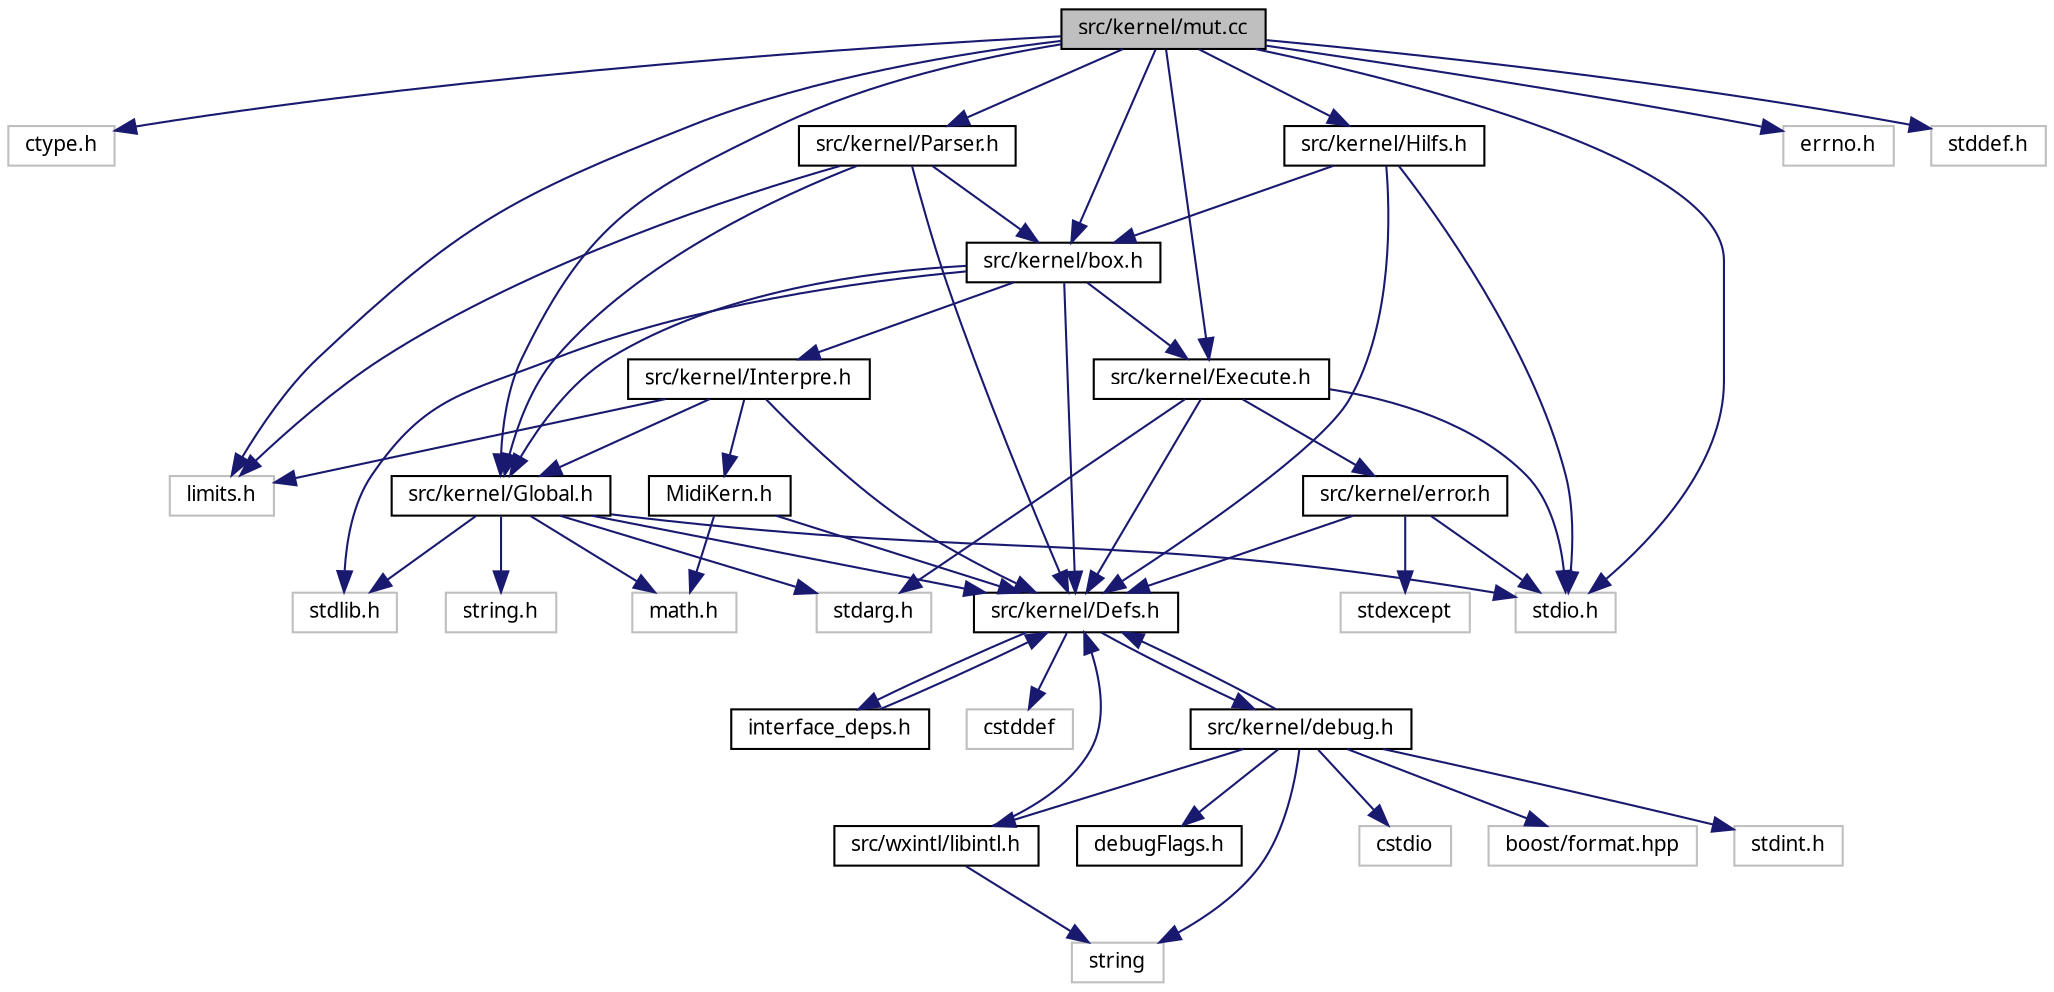digraph "src/kernel/mut.cc"
{
  edge [fontname="Sans",fontsize="10",labelfontname="Sans",labelfontsize="10"];
  node [fontname="Sans",fontsize="10",shape=record];
  Node0 [label="src/kernel/mut.cc",height=0.2,width=0.4,color="black", fillcolor="grey75", style="filled", fontcolor="black"];
  Node0 -> Node1 [color="midnightblue",fontsize="10",style="solid",fontname="Sans"];
  Node1 [label="ctype.h",height=0.2,width=0.4,color="grey75", fillcolor="white", style="filled"];
  Node0 -> Node2 [color="midnightblue",fontsize="10",style="solid",fontname="Sans"];
  Node2 [label="limits.h",height=0.2,width=0.4,color="grey75", fillcolor="white", style="filled"];
  Node0 -> Node3 [color="midnightblue",fontsize="10",style="solid",fontname="Sans"];
  Node3 [label="errno.h",height=0.2,width=0.4,color="grey75", fillcolor="white", style="filled"];
  Node0 -> Node4 [color="midnightblue",fontsize="10",style="solid",fontname="Sans"];
  Node4 [label="stdio.h",height=0.2,width=0.4,color="grey75", fillcolor="white", style="filled"];
  Node0 -> Node5 [color="midnightblue",fontsize="10",style="solid",fontname="Sans"];
  Node5 [label="src/kernel/box.h",height=0.2,width=0.4,color="black", fillcolor="white", style="filled",URL="$dc/d19/box_8h.html",tooltip="Description: Collect all properties, which are used by boxes. "];
  Node5 -> Node6 [color="midnightblue",fontsize="10",style="solid",fontname="Sans"];
  Node6 [label="src/kernel/Defs.h",height=0.2,width=0.4,color="black", fillcolor="white", style="filled",URL="$d1/d73/Defs_8h.html",tooltip="Common definitions. "];
  Node6 -> Node7 [color="midnightblue",fontsize="10",style="solid",fontname="Sans"];
  Node7 [label="interface_deps.h",height=0.2,width=0.4,color="black", fillcolor="white", style="filled",URL="$de/ddd/interface__deps_8h.html"];
  Node7 -> Node6 [color="midnightblue",fontsize="10",style="solid",fontname="Sans"];
  Node6 -> Node8 [color="midnightblue",fontsize="10",style="solid",fontname="Sans"];
  Node8 [label="cstddef",height=0.2,width=0.4,color="grey75", fillcolor="white", style="filled"];
  Node6 -> Node9 [color="midnightblue",fontsize="10",style="solid",fontname="Sans"];
  Node9 [label="src/kernel/debug.h",height=0.2,width=0.4,color="black", fillcolor="white", style="filled",URL="$db/d16/debug_8h.html"];
  Node9 -> Node6 [color="midnightblue",fontsize="10",style="solid",fontname="Sans"];
  Node9 -> Node10 [color="midnightblue",fontsize="10",style="solid",fontname="Sans"];
  Node10 [label="src/wxintl/libintl.h",height=0.2,width=0.4,color="black", fillcolor="white", style="filled",URL="$d4/d64/libintl_8h.html"];
  Node10 -> Node6 [color="midnightblue",fontsize="10",style="solid",fontname="Sans"];
  Node10 -> Node11 [color="midnightblue",fontsize="10",style="solid",fontname="Sans"];
  Node11 [label="string",height=0.2,width=0.4,color="grey75", fillcolor="white", style="filled"];
  Node9 -> Node11 [color="midnightblue",fontsize="10",style="solid",fontname="Sans"];
  Node9 -> Node12 [color="midnightblue",fontsize="10",style="solid",fontname="Sans"];
  Node12 [label="cstdio",height=0.2,width=0.4,color="grey75", fillcolor="white", style="filled"];
  Node9 -> Node13 [color="midnightblue",fontsize="10",style="solid",fontname="Sans"];
  Node13 [label="boost/format.hpp",height=0.2,width=0.4,color="grey75", fillcolor="white", style="filled"];
  Node9 -> Node14 [color="midnightblue",fontsize="10",style="solid",fontname="Sans"];
  Node14 [label="stdint.h",height=0.2,width=0.4,color="grey75", fillcolor="white", style="filled"];
  Node9 -> Node15 [color="midnightblue",fontsize="10",style="solid",fontname="Sans"];
  Node15 [label="debugFlags.h",height=0.2,width=0.4,color="black", fillcolor="white", style="filled",URL="$d4/dab/debugFlags_8h.html",tooltip="Debug flags for mutabor debug mode. "];
  Node5 -> Node16 [color="midnightblue",fontsize="10",style="solid",fontname="Sans"];
  Node16 [label="src/kernel/Global.h",height=0.2,width=0.4,color="black", fillcolor="white", style="filled",URL="$dd/d40/Global_8h.html",tooltip="Global definitions (formerly in mutabor DLL) "];
  Node16 -> Node6 [color="midnightblue",fontsize="10",style="solid",fontname="Sans"];
  Node16 -> Node4 [color="midnightblue",fontsize="10",style="solid",fontname="Sans"];
  Node16 -> Node17 [color="midnightblue",fontsize="10",style="solid",fontname="Sans"];
  Node17 [label="stdlib.h",height=0.2,width=0.4,color="grey75", fillcolor="white", style="filled"];
  Node16 -> Node18 [color="midnightblue",fontsize="10",style="solid",fontname="Sans"];
  Node18 [label="stdarg.h",height=0.2,width=0.4,color="grey75", fillcolor="white", style="filled"];
  Node16 -> Node19 [color="midnightblue",fontsize="10",style="solid",fontname="Sans"];
  Node19 [label="string.h",height=0.2,width=0.4,color="grey75", fillcolor="white", style="filled"];
  Node16 -> Node20 [color="midnightblue",fontsize="10",style="solid",fontname="Sans"];
  Node20 [label="math.h",height=0.2,width=0.4,color="grey75", fillcolor="white", style="filled"];
  Node5 -> Node21 [color="midnightblue",fontsize="10",style="solid",fontname="Sans"];
  Node21 [label="src/kernel/Interpre.h",height=0.2,width=0.4,color="black", fillcolor="white", style="filled",URL="$d2/dd8/Interpre_8h.html",tooltip="Interpreter for the logic at runtime. "];
  Node21 -> Node6 [color="midnightblue",fontsize="10",style="solid",fontname="Sans"];
  Node21 -> Node22 [color="midnightblue",fontsize="10",style="solid",fontname="Sans"];
  Node22 [label="MidiKern.h",height=0.2,width=0.4,color="black", fillcolor="white", style="filled",URL="$da/dfd/MidiKern_8h.html"];
  Node22 -> Node6 [color="midnightblue",fontsize="10",style="solid",fontname="Sans"];
  Node22 -> Node20 [color="midnightblue",fontsize="10",style="solid",fontname="Sans"];
  Node21 -> Node16 [color="midnightblue",fontsize="10",style="solid",fontname="Sans"];
  Node21 -> Node2 [color="midnightblue",fontsize="10",style="solid",fontname="Sans"];
  Node5 -> Node23 [color="midnightblue",fontsize="10",style="solid",fontname="Sans"];
  Node23 [label="src/kernel/Execute.h",height=0.2,width=0.4,color="black", fillcolor="white", style="filled",URL="$de/d11/Execute_8h.html",tooltip="Execute tuning changes. "];
  Node23 -> Node6 [color="midnightblue",fontsize="10",style="solid",fontname="Sans"];
  Node23 -> Node24 [color="midnightblue",fontsize="10",style="solid",fontname="Sans"];
  Node24 [label="src/kernel/error.h",height=0.2,width=0.4,color="black", fillcolor="white", style="filled",URL="$da/d41/error_8h.html"];
  Node24 -> Node6 [color="midnightblue",fontsize="10",style="solid",fontname="Sans"];
  Node24 -> Node4 [color="midnightblue",fontsize="10",style="solid",fontname="Sans"];
  Node24 -> Node25 [color="midnightblue",fontsize="10",style="solid",fontname="Sans"];
  Node25 [label="stdexcept",height=0.2,width=0.4,color="grey75", fillcolor="white", style="filled"];
  Node23 -> Node4 [color="midnightblue",fontsize="10",style="solid",fontname="Sans"];
  Node23 -> Node18 [color="midnightblue",fontsize="10",style="solid",fontname="Sans"];
  Node5 -> Node17 [color="midnightblue",fontsize="10",style="solid",fontname="Sans"];
  Node0 -> Node16 [color="midnightblue",fontsize="10",style="solid",fontname="Sans"];
  Node0 -> Node26 [color="midnightblue",fontsize="10",style="solid",fontname="Sans"];
  Node26 [label="src/kernel/Parser.h",height=0.2,width=0.4,color="black", fillcolor="white", style="filled",URL="$d6/d0c/Parser_8h.html"];
  Node26 -> Node6 [color="midnightblue",fontsize="10",style="solid",fontname="Sans"];
  Node26 -> Node5 [color="midnightblue",fontsize="10",style="solid",fontname="Sans"];
  Node26 -> Node16 [color="midnightblue",fontsize="10",style="solid",fontname="Sans"];
  Node26 -> Node2 [color="midnightblue",fontsize="10",style="solid",fontname="Sans"];
  Node0 -> Node27 [color="midnightblue",fontsize="10",style="solid",fontname="Sans"];
  Node27 [label="src/kernel/Hilfs.h",height=0.2,width=0.4,color="black", fillcolor="white", style="filled",URL="$d2/d32/Hilfs_8h.html",tooltip="Description. "];
  Node27 -> Node6 [color="midnightblue",fontsize="10",style="solid",fontname="Sans"];
  Node27 -> Node5 [color="midnightblue",fontsize="10",style="solid",fontname="Sans"];
  Node27 -> Node4 [color="midnightblue",fontsize="10",style="solid",fontname="Sans"];
  Node0 -> Node23 [color="midnightblue",fontsize="10",style="solid",fontname="Sans"];
  Node0 -> Node28 [color="midnightblue",fontsize="10",style="solid",fontname="Sans"];
  Node28 [label="stddef.h",height=0.2,width=0.4,color="grey75", fillcolor="white", style="filled"];
}
